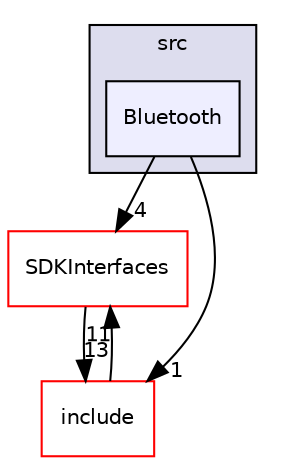 digraph "/workplace/avs-device-sdk/AVSCommon/Utils/src/Bluetooth" {
  compound=true
  node [ fontsize="10", fontname="Helvetica"];
  edge [ labelfontsize="10", labelfontname="Helvetica"];
  subgraph clusterdir_93a54634d0ab52618b36b15672961616 {
    graph [ bgcolor="#ddddee", pencolor="black", label="src" fontname="Helvetica", fontsize="10", URL="dir_93a54634d0ab52618b36b15672961616.html"]
  dir_ab8b36955d0ef311249317f441b61763 [shape=box, label="Bluetooth", style="filled", fillcolor="#eeeeff", pencolor="black", URL="dir_ab8b36955d0ef311249317f441b61763.html"];
  }
  dir_97afc8111b754cf401b73024f872f45d [shape=box label="SDKInterfaces" fillcolor="white" style="filled" color="red" URL="dir_97afc8111b754cf401b73024f872f45d.html"];
  dir_957fc395b73dfe8b64ee3f74464f588a [shape=box label="include" fillcolor="white" style="filled" color="red" URL="dir_957fc395b73dfe8b64ee3f74464f588a.html"];
  dir_97afc8111b754cf401b73024f872f45d->dir_957fc395b73dfe8b64ee3f74464f588a [headlabel="13", labeldistance=1.5 headhref="dir_000016_000080.html"];
  dir_ab8b36955d0ef311249317f441b61763->dir_97afc8111b754cf401b73024f872f45d [headlabel="4", labeldistance=1.5 headhref="dir_000107_000016.html"];
  dir_ab8b36955d0ef311249317f441b61763->dir_957fc395b73dfe8b64ee3f74464f588a [headlabel="1", labeldistance=1.5 headhref="dir_000107_000080.html"];
  dir_957fc395b73dfe8b64ee3f74464f588a->dir_97afc8111b754cf401b73024f872f45d [headlabel="11", labeldistance=1.5 headhref="dir_000080_000016.html"];
}
